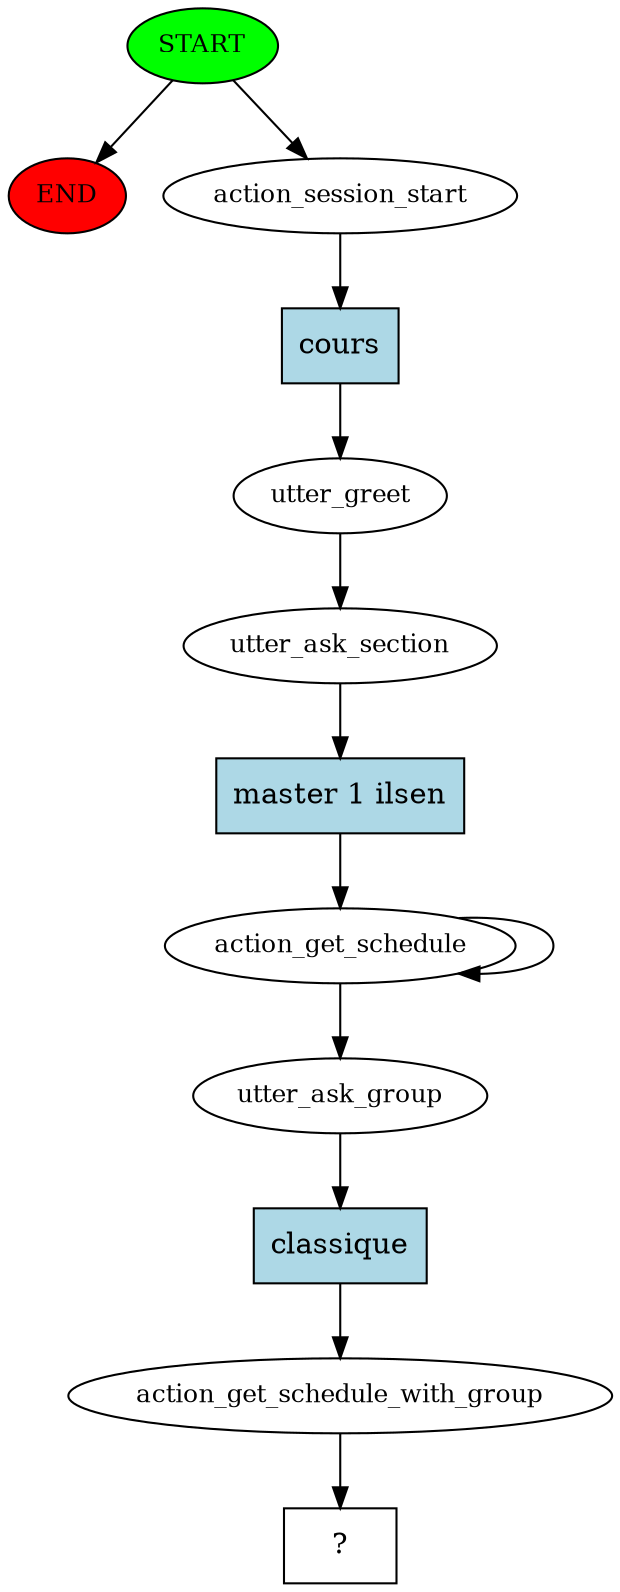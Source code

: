 digraph  {
0 [class="start active", fillcolor=green, fontsize=12, label=START, style=filled];
"-1" [class=end, fillcolor=red, fontsize=12, label=END, style=filled];
1 [class=active, fontsize=12, label=action_session_start];
2 [class=active, fontsize=12, label=utter_greet];
3 [class=active, fontsize=12, label=utter_ask_section];
4 [class=active, fontsize=12, label=action_get_schedule];
6 [class=active, fontsize=12, label=utter_ask_group];
7 [class=active, fontsize=12, label=action_get_schedule_with_group];
8 [class="intent dashed active", label="  ?  ", shape=rect];
9 [class="intent active", fillcolor=lightblue, label=cours, shape=rect, style=filled];
10 [class="intent active", fillcolor=lightblue, label="master 1 ilsen", shape=rect, style=filled];
11 [class="intent active", fillcolor=lightblue, label=classique, shape=rect, style=filled];
0 -> "-1"  [class="", key=NONE, label=""];
0 -> 1  [class=active, key=NONE, label=""];
1 -> 9  [class=active, key=0];
2 -> 3  [class=active, key=NONE, label=""];
3 -> 10  [class=active, key=0];
4 -> 6  [class=active, key=NONE, label=""];
4 -> 4  [class=active, key=NONE, label=""];
6 -> 11  [class=active, key=0];
7 -> 8  [class=active, key=NONE, label=""];
9 -> 2  [class=active, key=0];
10 -> 4  [class=active, key=0];
11 -> 7  [class=active, key=0];
}
